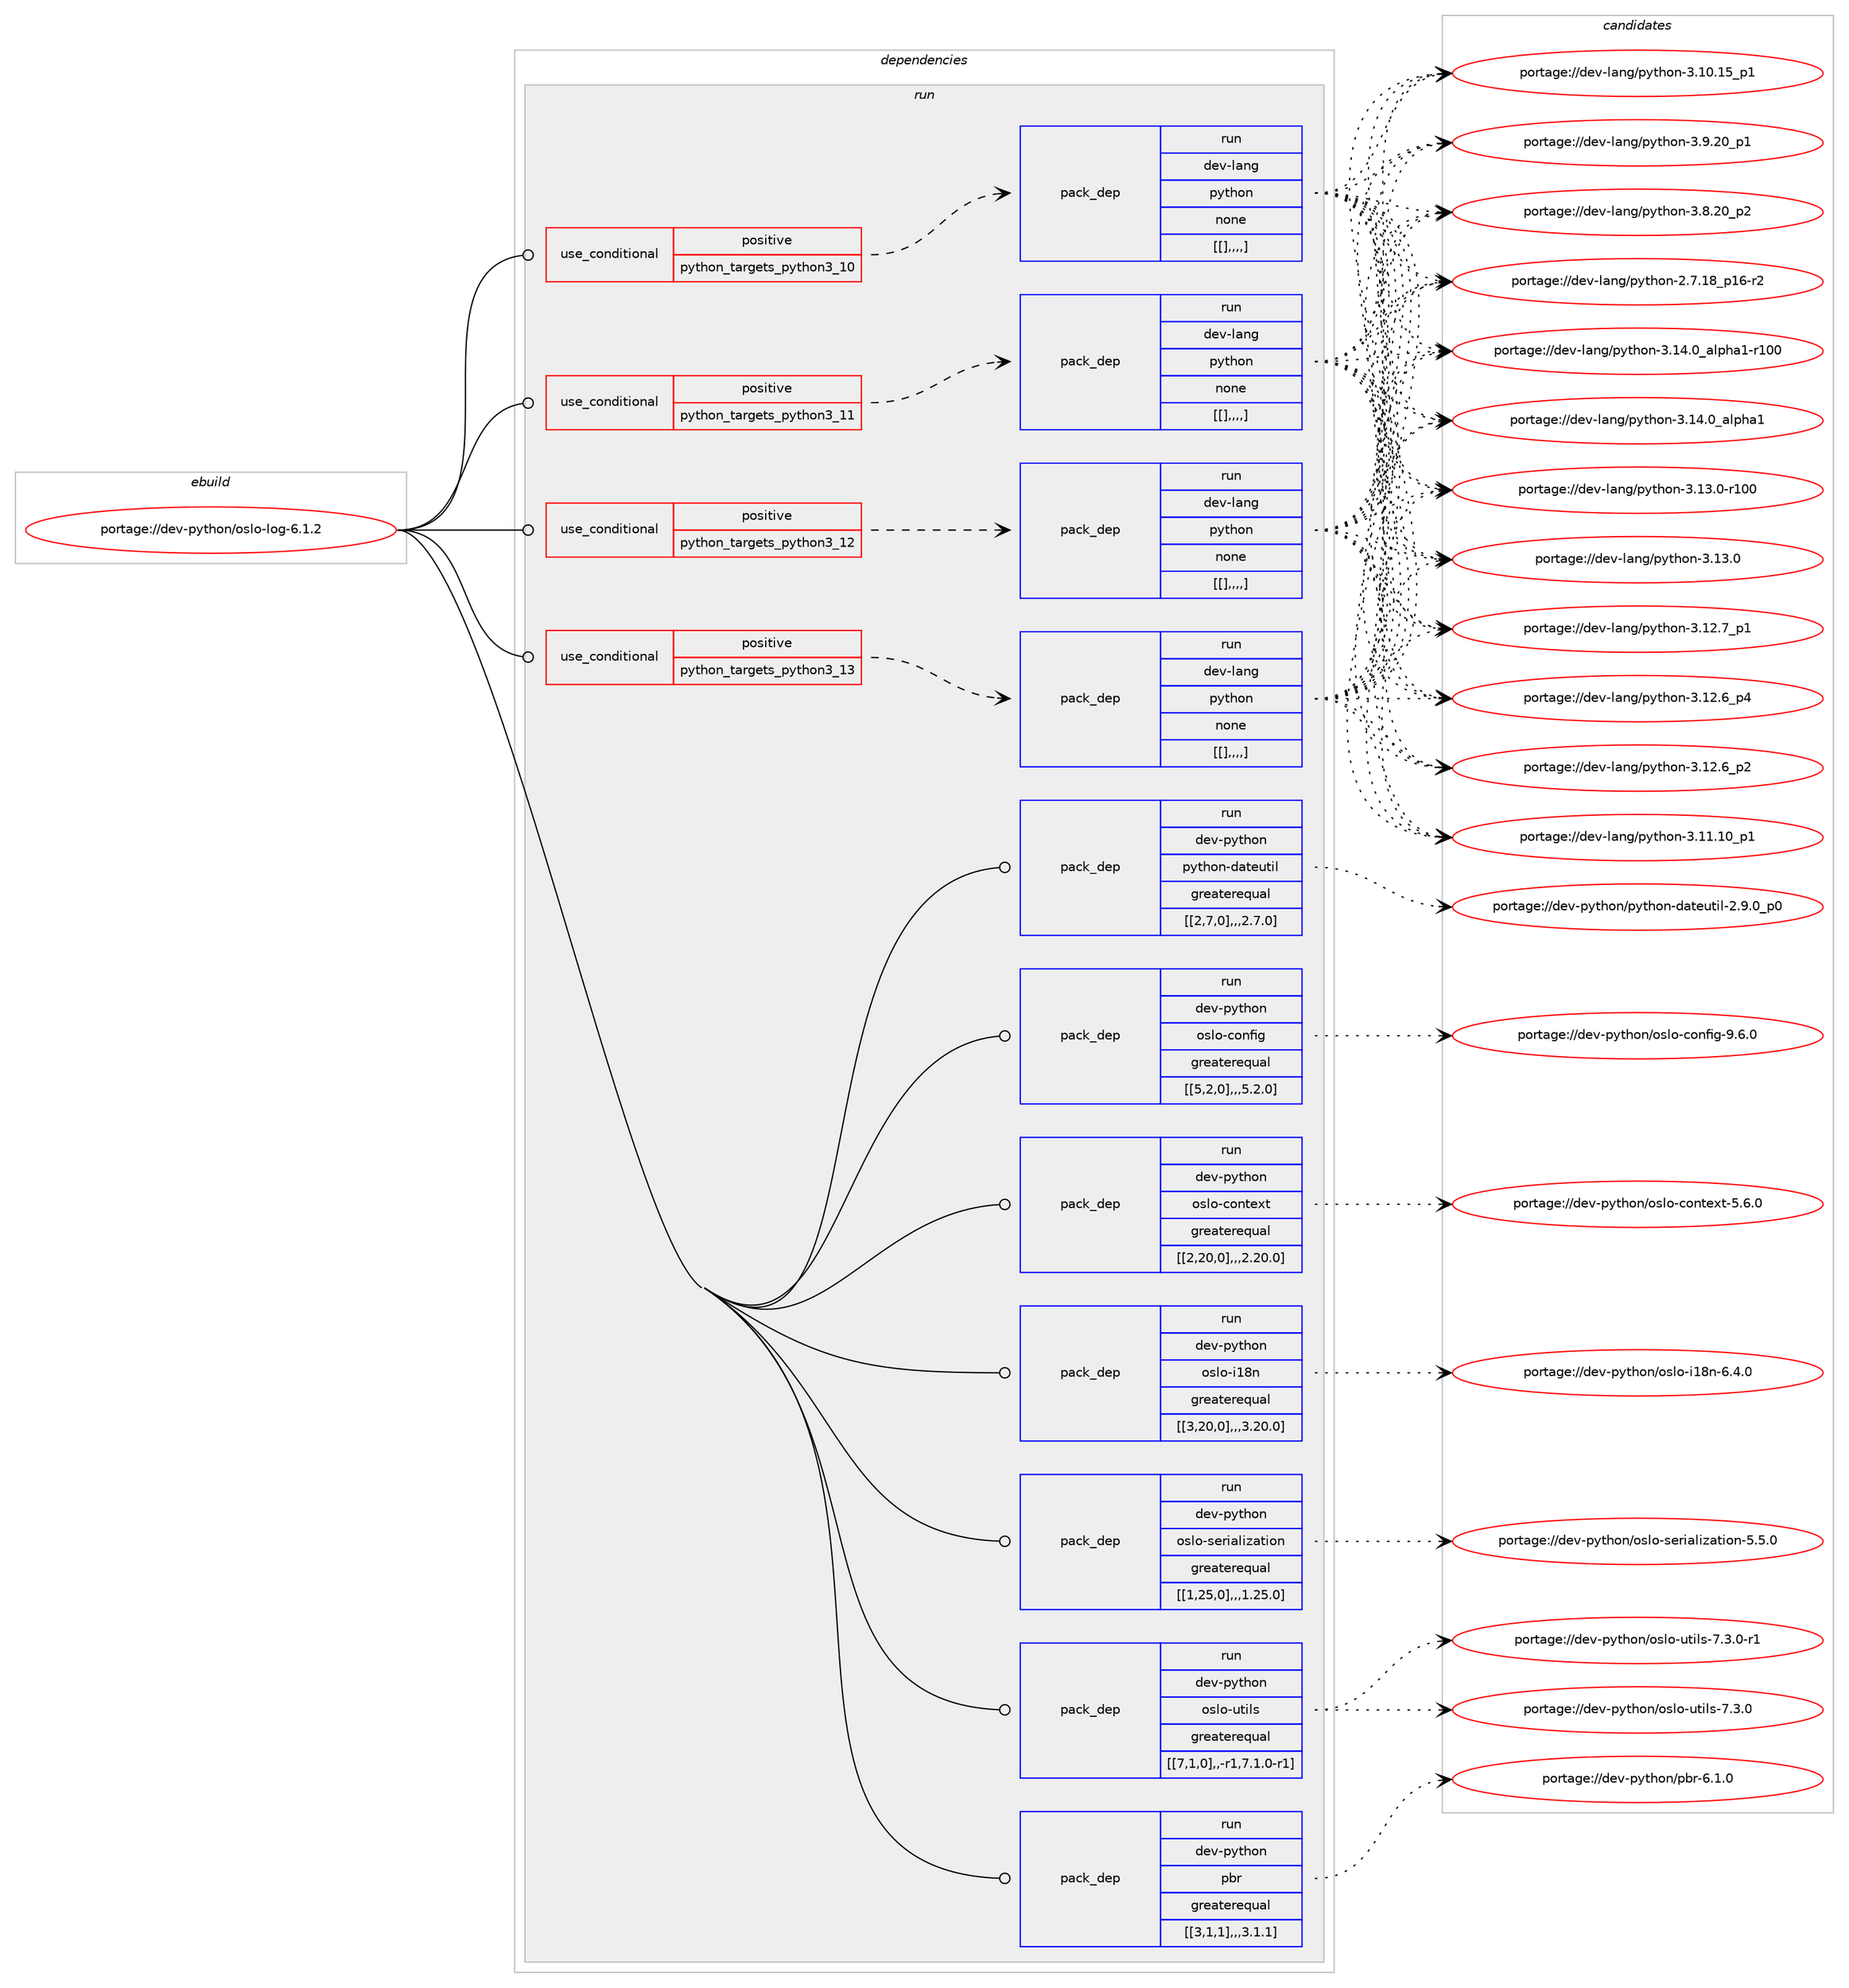digraph prolog {

# *************
# Graph options
# *************

newrank=true;
concentrate=true;
compound=true;
graph [rankdir=LR,fontname=Helvetica,fontsize=10,ranksep=1.5];#, ranksep=2.5, nodesep=0.2];
edge  [arrowhead=vee];
node  [fontname=Helvetica,fontsize=10];

# **********
# The ebuild
# **********

subgraph cluster_leftcol {
color=gray;
label=<<i>ebuild</i>>;
id [label="portage://dev-python/oslo-log-6.1.2", color=red, width=4, href="../dev-python/oslo-log-6.1.2.svg"];
}

# ****************
# The dependencies
# ****************

subgraph cluster_midcol {
color=gray;
label=<<i>dependencies</i>>;
subgraph cluster_compile {
fillcolor="#eeeeee";
style=filled;
label=<<i>compile</i>>;
}
subgraph cluster_compileandrun {
fillcolor="#eeeeee";
style=filled;
label=<<i>compile and run</i>>;
}
subgraph cluster_run {
fillcolor="#eeeeee";
style=filled;
label=<<i>run</i>>;
subgraph cond37967 {
dependency159316 [label=<<TABLE BORDER="0" CELLBORDER="1" CELLSPACING="0" CELLPADDING="4"><TR><TD ROWSPAN="3" CELLPADDING="10">use_conditional</TD></TR><TR><TD>positive</TD></TR><TR><TD>python_targets_python3_10</TD></TR></TABLE>>, shape=none, color=red];
subgraph pack120060 {
dependency159369 [label=<<TABLE BORDER="0" CELLBORDER="1" CELLSPACING="0" CELLPADDING="4" WIDTH="220"><TR><TD ROWSPAN="6" CELLPADDING="30">pack_dep</TD></TR><TR><TD WIDTH="110">run</TD></TR><TR><TD>dev-lang</TD></TR><TR><TD>python</TD></TR><TR><TD>none</TD></TR><TR><TD>[[],,,,]</TD></TR></TABLE>>, shape=none, color=blue];
}
dependency159316:e -> dependency159369:w [weight=20,style="dashed",arrowhead="vee"];
}
id:e -> dependency159316:w [weight=20,style="solid",arrowhead="odot"];
subgraph cond37989 {
dependency159371 [label=<<TABLE BORDER="0" CELLBORDER="1" CELLSPACING="0" CELLPADDING="4"><TR><TD ROWSPAN="3" CELLPADDING="10">use_conditional</TD></TR><TR><TD>positive</TD></TR><TR><TD>python_targets_python3_11</TD></TR></TABLE>>, shape=none, color=red];
subgraph pack120086 {
dependency159425 [label=<<TABLE BORDER="0" CELLBORDER="1" CELLSPACING="0" CELLPADDING="4" WIDTH="220"><TR><TD ROWSPAN="6" CELLPADDING="30">pack_dep</TD></TR><TR><TD WIDTH="110">run</TD></TR><TR><TD>dev-lang</TD></TR><TR><TD>python</TD></TR><TR><TD>none</TD></TR><TR><TD>[[],,,,]</TD></TR></TABLE>>, shape=none, color=blue];
}
dependency159371:e -> dependency159425:w [weight=20,style="dashed",arrowhead="vee"];
}
id:e -> dependency159371:w [weight=20,style="solid",arrowhead="odot"];
subgraph cond38018 {
dependency159433 [label=<<TABLE BORDER="0" CELLBORDER="1" CELLSPACING="0" CELLPADDING="4"><TR><TD ROWSPAN="3" CELLPADDING="10">use_conditional</TD></TR><TR><TD>positive</TD></TR><TR><TD>python_targets_python3_12</TD></TR></TABLE>>, shape=none, color=red];
subgraph pack120104 {
dependency159567 [label=<<TABLE BORDER="0" CELLBORDER="1" CELLSPACING="0" CELLPADDING="4" WIDTH="220"><TR><TD ROWSPAN="6" CELLPADDING="30">pack_dep</TD></TR><TR><TD WIDTH="110">run</TD></TR><TR><TD>dev-lang</TD></TR><TR><TD>python</TD></TR><TR><TD>none</TD></TR><TR><TD>[[],,,,]</TD></TR></TABLE>>, shape=none, color=blue];
}
dependency159433:e -> dependency159567:w [weight=20,style="dashed",arrowhead="vee"];
}
id:e -> dependency159433:w [weight=20,style="solid",arrowhead="odot"];
subgraph cond38077 {
dependency159591 [label=<<TABLE BORDER="0" CELLBORDER="1" CELLSPACING="0" CELLPADDING="4"><TR><TD ROWSPAN="3" CELLPADDING="10">use_conditional</TD></TR><TR><TD>positive</TD></TR><TR><TD>python_targets_python3_13</TD></TR></TABLE>>, shape=none, color=red];
subgraph pack120201 {
dependency159698 [label=<<TABLE BORDER="0" CELLBORDER="1" CELLSPACING="0" CELLPADDING="4" WIDTH="220"><TR><TD ROWSPAN="6" CELLPADDING="30">pack_dep</TD></TR><TR><TD WIDTH="110">run</TD></TR><TR><TD>dev-lang</TD></TR><TR><TD>python</TD></TR><TR><TD>none</TD></TR><TR><TD>[[],,,,]</TD></TR></TABLE>>, shape=none, color=blue];
}
dependency159591:e -> dependency159698:w [weight=20,style="dashed",arrowhead="vee"];
}
id:e -> dependency159591:w [weight=20,style="solid",arrowhead="odot"];
subgraph pack120296 {
dependency159772 [label=<<TABLE BORDER="0" CELLBORDER="1" CELLSPACING="0" CELLPADDING="4" WIDTH="220"><TR><TD ROWSPAN="6" CELLPADDING="30">pack_dep</TD></TR><TR><TD WIDTH="110">run</TD></TR><TR><TD>dev-python</TD></TR><TR><TD>oslo-config</TD></TR><TR><TD>greaterequal</TD></TR><TR><TD>[[5,2,0],,,5.2.0]</TD></TR></TABLE>>, shape=none, color=blue];
}
id:e -> dependency159772:w [weight=20,style="solid",arrowhead="odot"];
subgraph pack120318 {
dependency159801 [label=<<TABLE BORDER="0" CELLBORDER="1" CELLSPACING="0" CELLPADDING="4" WIDTH="220"><TR><TD ROWSPAN="6" CELLPADDING="30">pack_dep</TD></TR><TR><TD WIDTH="110">run</TD></TR><TR><TD>dev-python</TD></TR><TR><TD>oslo-context</TD></TR><TR><TD>greaterequal</TD></TR><TR><TD>[[2,20,0],,,2.20.0]</TD></TR></TABLE>>, shape=none, color=blue];
}
id:e -> dependency159801:w [weight=20,style="solid",arrowhead="odot"];
subgraph pack120345 {
dependency159820 [label=<<TABLE BORDER="0" CELLBORDER="1" CELLSPACING="0" CELLPADDING="4" WIDTH="220"><TR><TD ROWSPAN="6" CELLPADDING="30">pack_dep</TD></TR><TR><TD WIDTH="110">run</TD></TR><TR><TD>dev-python</TD></TR><TR><TD>oslo-i18n</TD></TR><TR><TD>greaterequal</TD></TR><TR><TD>[[3,20,0],,,3.20.0]</TD></TR></TABLE>>, shape=none, color=blue];
}
id:e -> dependency159820:w [weight=20,style="solid",arrowhead="odot"];
subgraph pack120348 {
dependency159839 [label=<<TABLE BORDER="0" CELLBORDER="1" CELLSPACING="0" CELLPADDING="4" WIDTH="220"><TR><TD ROWSPAN="6" CELLPADDING="30">pack_dep</TD></TR><TR><TD WIDTH="110">run</TD></TR><TR><TD>dev-python</TD></TR><TR><TD>oslo-serialization</TD></TR><TR><TD>greaterequal</TD></TR><TR><TD>[[1,25,0],,,1.25.0]</TD></TR></TABLE>>, shape=none, color=blue];
}
id:e -> dependency159839:w [weight=20,style="solid",arrowhead="odot"];
subgraph pack120374 {
dependency159890 [label=<<TABLE BORDER="0" CELLBORDER="1" CELLSPACING="0" CELLPADDING="4" WIDTH="220"><TR><TD ROWSPAN="6" CELLPADDING="30">pack_dep</TD></TR><TR><TD WIDTH="110">run</TD></TR><TR><TD>dev-python</TD></TR><TR><TD>oslo-utils</TD></TR><TR><TD>greaterequal</TD></TR><TR><TD>[[7,1,0],,-r1,7.1.0-r1]</TD></TR></TABLE>>, shape=none, color=blue];
}
id:e -> dependency159890:w [weight=20,style="solid",arrowhead="odot"];
subgraph pack120402 {
dependency159911 [label=<<TABLE BORDER="0" CELLBORDER="1" CELLSPACING="0" CELLPADDING="4" WIDTH="220"><TR><TD ROWSPAN="6" CELLPADDING="30">pack_dep</TD></TR><TR><TD WIDTH="110">run</TD></TR><TR><TD>dev-python</TD></TR><TR><TD>pbr</TD></TR><TR><TD>greaterequal</TD></TR><TR><TD>[[3,1,1],,,3.1.1]</TD></TR></TABLE>>, shape=none, color=blue];
}
id:e -> dependency159911:w [weight=20,style="solid",arrowhead="odot"];
subgraph pack120404 {
dependency159915 [label=<<TABLE BORDER="0" CELLBORDER="1" CELLSPACING="0" CELLPADDING="4" WIDTH="220"><TR><TD ROWSPAN="6" CELLPADDING="30">pack_dep</TD></TR><TR><TD WIDTH="110">run</TD></TR><TR><TD>dev-python</TD></TR><TR><TD>python-dateutil</TD></TR><TR><TD>greaterequal</TD></TR><TR><TD>[[2,7,0],,,2.7.0]</TD></TR></TABLE>>, shape=none, color=blue];
}
id:e -> dependency159915:w [weight=20,style="solid",arrowhead="odot"];
}
}

# **************
# The candidates
# **************

subgraph cluster_choices {
rank=same;
color=gray;
label=<<i>candidates</i>>;

subgraph choice120092 {
color=black;
nodesep=1;
choice100101118451089711010347112121116104111110455146495246489597108112104974945114494848 [label="portage://dev-lang/python-3.14.0_alpha1-r100", color=red, width=4,href="../dev-lang/python-3.14.0_alpha1-r100.svg"];
choice1001011184510897110103471121211161041111104551464952464895971081121049749 [label="portage://dev-lang/python-3.14.0_alpha1", color=red, width=4,href="../dev-lang/python-3.14.0_alpha1.svg"];
choice1001011184510897110103471121211161041111104551464951464845114494848 [label="portage://dev-lang/python-3.13.0-r100", color=red, width=4,href="../dev-lang/python-3.13.0-r100.svg"];
choice10010111845108971101034711212111610411111045514649514648 [label="portage://dev-lang/python-3.13.0", color=red, width=4,href="../dev-lang/python-3.13.0.svg"];
choice100101118451089711010347112121116104111110455146495046559511249 [label="portage://dev-lang/python-3.12.7_p1", color=red, width=4,href="../dev-lang/python-3.12.7_p1.svg"];
choice100101118451089711010347112121116104111110455146495046549511252 [label="portage://dev-lang/python-3.12.6_p4", color=red, width=4,href="../dev-lang/python-3.12.6_p4.svg"];
choice100101118451089711010347112121116104111110455146495046549511250 [label="portage://dev-lang/python-3.12.6_p2", color=red, width=4,href="../dev-lang/python-3.12.6_p2.svg"];
choice10010111845108971101034711212111610411111045514649494649489511249 [label="portage://dev-lang/python-3.11.10_p1", color=red, width=4,href="../dev-lang/python-3.11.10_p1.svg"];
choice10010111845108971101034711212111610411111045514649484649539511249 [label="portage://dev-lang/python-3.10.15_p1", color=red, width=4,href="../dev-lang/python-3.10.15_p1.svg"];
choice100101118451089711010347112121116104111110455146574650489511249 [label="portage://dev-lang/python-3.9.20_p1", color=red, width=4,href="../dev-lang/python-3.9.20_p1.svg"];
choice100101118451089711010347112121116104111110455146564650489511250 [label="portage://dev-lang/python-3.8.20_p2", color=red, width=4,href="../dev-lang/python-3.8.20_p2.svg"];
choice100101118451089711010347112121116104111110455046554649569511249544511450 [label="portage://dev-lang/python-2.7.18_p16-r2", color=red, width=4,href="../dev-lang/python-2.7.18_p16-r2.svg"];
dependency159369:e -> choice100101118451089711010347112121116104111110455146495246489597108112104974945114494848:w [style=dotted,weight="100"];
dependency159369:e -> choice1001011184510897110103471121211161041111104551464952464895971081121049749:w [style=dotted,weight="100"];
dependency159369:e -> choice1001011184510897110103471121211161041111104551464951464845114494848:w [style=dotted,weight="100"];
dependency159369:e -> choice10010111845108971101034711212111610411111045514649514648:w [style=dotted,weight="100"];
dependency159369:e -> choice100101118451089711010347112121116104111110455146495046559511249:w [style=dotted,weight="100"];
dependency159369:e -> choice100101118451089711010347112121116104111110455146495046549511252:w [style=dotted,weight="100"];
dependency159369:e -> choice100101118451089711010347112121116104111110455146495046549511250:w [style=dotted,weight="100"];
dependency159369:e -> choice10010111845108971101034711212111610411111045514649494649489511249:w [style=dotted,weight="100"];
dependency159369:e -> choice10010111845108971101034711212111610411111045514649484649539511249:w [style=dotted,weight="100"];
dependency159369:e -> choice100101118451089711010347112121116104111110455146574650489511249:w [style=dotted,weight="100"];
dependency159369:e -> choice100101118451089711010347112121116104111110455146564650489511250:w [style=dotted,weight="100"];
dependency159369:e -> choice100101118451089711010347112121116104111110455046554649569511249544511450:w [style=dotted,weight="100"];
}
subgraph choice120105 {
color=black;
nodesep=1;
choice100101118451089711010347112121116104111110455146495246489597108112104974945114494848 [label="portage://dev-lang/python-3.14.0_alpha1-r100", color=red, width=4,href="../dev-lang/python-3.14.0_alpha1-r100.svg"];
choice1001011184510897110103471121211161041111104551464952464895971081121049749 [label="portage://dev-lang/python-3.14.0_alpha1", color=red, width=4,href="../dev-lang/python-3.14.0_alpha1.svg"];
choice1001011184510897110103471121211161041111104551464951464845114494848 [label="portage://dev-lang/python-3.13.0-r100", color=red, width=4,href="../dev-lang/python-3.13.0-r100.svg"];
choice10010111845108971101034711212111610411111045514649514648 [label="portage://dev-lang/python-3.13.0", color=red, width=4,href="../dev-lang/python-3.13.0.svg"];
choice100101118451089711010347112121116104111110455146495046559511249 [label="portage://dev-lang/python-3.12.7_p1", color=red, width=4,href="../dev-lang/python-3.12.7_p1.svg"];
choice100101118451089711010347112121116104111110455146495046549511252 [label="portage://dev-lang/python-3.12.6_p4", color=red, width=4,href="../dev-lang/python-3.12.6_p4.svg"];
choice100101118451089711010347112121116104111110455146495046549511250 [label="portage://dev-lang/python-3.12.6_p2", color=red, width=4,href="../dev-lang/python-3.12.6_p2.svg"];
choice10010111845108971101034711212111610411111045514649494649489511249 [label="portage://dev-lang/python-3.11.10_p1", color=red, width=4,href="../dev-lang/python-3.11.10_p1.svg"];
choice10010111845108971101034711212111610411111045514649484649539511249 [label="portage://dev-lang/python-3.10.15_p1", color=red, width=4,href="../dev-lang/python-3.10.15_p1.svg"];
choice100101118451089711010347112121116104111110455146574650489511249 [label="portage://dev-lang/python-3.9.20_p1", color=red, width=4,href="../dev-lang/python-3.9.20_p1.svg"];
choice100101118451089711010347112121116104111110455146564650489511250 [label="portage://dev-lang/python-3.8.20_p2", color=red, width=4,href="../dev-lang/python-3.8.20_p2.svg"];
choice100101118451089711010347112121116104111110455046554649569511249544511450 [label="portage://dev-lang/python-2.7.18_p16-r2", color=red, width=4,href="../dev-lang/python-2.7.18_p16-r2.svg"];
dependency159425:e -> choice100101118451089711010347112121116104111110455146495246489597108112104974945114494848:w [style=dotted,weight="100"];
dependency159425:e -> choice1001011184510897110103471121211161041111104551464952464895971081121049749:w [style=dotted,weight="100"];
dependency159425:e -> choice1001011184510897110103471121211161041111104551464951464845114494848:w [style=dotted,weight="100"];
dependency159425:e -> choice10010111845108971101034711212111610411111045514649514648:w [style=dotted,weight="100"];
dependency159425:e -> choice100101118451089711010347112121116104111110455146495046559511249:w [style=dotted,weight="100"];
dependency159425:e -> choice100101118451089711010347112121116104111110455146495046549511252:w [style=dotted,weight="100"];
dependency159425:e -> choice100101118451089711010347112121116104111110455146495046549511250:w [style=dotted,weight="100"];
dependency159425:e -> choice10010111845108971101034711212111610411111045514649494649489511249:w [style=dotted,weight="100"];
dependency159425:e -> choice10010111845108971101034711212111610411111045514649484649539511249:w [style=dotted,weight="100"];
dependency159425:e -> choice100101118451089711010347112121116104111110455146574650489511249:w [style=dotted,weight="100"];
dependency159425:e -> choice100101118451089711010347112121116104111110455146564650489511250:w [style=dotted,weight="100"];
dependency159425:e -> choice100101118451089711010347112121116104111110455046554649569511249544511450:w [style=dotted,weight="100"];
}
subgraph choice120134 {
color=black;
nodesep=1;
choice100101118451089711010347112121116104111110455146495246489597108112104974945114494848 [label="portage://dev-lang/python-3.14.0_alpha1-r100", color=red, width=4,href="../dev-lang/python-3.14.0_alpha1-r100.svg"];
choice1001011184510897110103471121211161041111104551464952464895971081121049749 [label="portage://dev-lang/python-3.14.0_alpha1", color=red, width=4,href="../dev-lang/python-3.14.0_alpha1.svg"];
choice1001011184510897110103471121211161041111104551464951464845114494848 [label="portage://dev-lang/python-3.13.0-r100", color=red, width=4,href="../dev-lang/python-3.13.0-r100.svg"];
choice10010111845108971101034711212111610411111045514649514648 [label="portage://dev-lang/python-3.13.0", color=red, width=4,href="../dev-lang/python-3.13.0.svg"];
choice100101118451089711010347112121116104111110455146495046559511249 [label="portage://dev-lang/python-3.12.7_p1", color=red, width=4,href="../dev-lang/python-3.12.7_p1.svg"];
choice100101118451089711010347112121116104111110455146495046549511252 [label="portage://dev-lang/python-3.12.6_p4", color=red, width=4,href="../dev-lang/python-3.12.6_p4.svg"];
choice100101118451089711010347112121116104111110455146495046549511250 [label="portage://dev-lang/python-3.12.6_p2", color=red, width=4,href="../dev-lang/python-3.12.6_p2.svg"];
choice10010111845108971101034711212111610411111045514649494649489511249 [label="portage://dev-lang/python-3.11.10_p1", color=red, width=4,href="../dev-lang/python-3.11.10_p1.svg"];
choice10010111845108971101034711212111610411111045514649484649539511249 [label="portage://dev-lang/python-3.10.15_p1", color=red, width=4,href="../dev-lang/python-3.10.15_p1.svg"];
choice100101118451089711010347112121116104111110455146574650489511249 [label="portage://dev-lang/python-3.9.20_p1", color=red, width=4,href="../dev-lang/python-3.9.20_p1.svg"];
choice100101118451089711010347112121116104111110455146564650489511250 [label="portage://dev-lang/python-3.8.20_p2", color=red, width=4,href="../dev-lang/python-3.8.20_p2.svg"];
choice100101118451089711010347112121116104111110455046554649569511249544511450 [label="portage://dev-lang/python-2.7.18_p16-r2", color=red, width=4,href="../dev-lang/python-2.7.18_p16-r2.svg"];
dependency159567:e -> choice100101118451089711010347112121116104111110455146495246489597108112104974945114494848:w [style=dotted,weight="100"];
dependency159567:e -> choice1001011184510897110103471121211161041111104551464952464895971081121049749:w [style=dotted,weight="100"];
dependency159567:e -> choice1001011184510897110103471121211161041111104551464951464845114494848:w [style=dotted,weight="100"];
dependency159567:e -> choice10010111845108971101034711212111610411111045514649514648:w [style=dotted,weight="100"];
dependency159567:e -> choice100101118451089711010347112121116104111110455146495046559511249:w [style=dotted,weight="100"];
dependency159567:e -> choice100101118451089711010347112121116104111110455146495046549511252:w [style=dotted,weight="100"];
dependency159567:e -> choice100101118451089711010347112121116104111110455146495046549511250:w [style=dotted,weight="100"];
dependency159567:e -> choice10010111845108971101034711212111610411111045514649494649489511249:w [style=dotted,weight="100"];
dependency159567:e -> choice10010111845108971101034711212111610411111045514649484649539511249:w [style=dotted,weight="100"];
dependency159567:e -> choice100101118451089711010347112121116104111110455146574650489511249:w [style=dotted,weight="100"];
dependency159567:e -> choice100101118451089711010347112121116104111110455146564650489511250:w [style=dotted,weight="100"];
dependency159567:e -> choice100101118451089711010347112121116104111110455046554649569511249544511450:w [style=dotted,weight="100"];
}
subgraph choice120157 {
color=black;
nodesep=1;
choice100101118451089711010347112121116104111110455146495246489597108112104974945114494848 [label="portage://dev-lang/python-3.14.0_alpha1-r100", color=red, width=4,href="../dev-lang/python-3.14.0_alpha1-r100.svg"];
choice1001011184510897110103471121211161041111104551464952464895971081121049749 [label="portage://dev-lang/python-3.14.0_alpha1", color=red, width=4,href="../dev-lang/python-3.14.0_alpha1.svg"];
choice1001011184510897110103471121211161041111104551464951464845114494848 [label="portage://dev-lang/python-3.13.0-r100", color=red, width=4,href="../dev-lang/python-3.13.0-r100.svg"];
choice10010111845108971101034711212111610411111045514649514648 [label="portage://dev-lang/python-3.13.0", color=red, width=4,href="../dev-lang/python-3.13.0.svg"];
choice100101118451089711010347112121116104111110455146495046559511249 [label="portage://dev-lang/python-3.12.7_p1", color=red, width=4,href="../dev-lang/python-3.12.7_p1.svg"];
choice100101118451089711010347112121116104111110455146495046549511252 [label="portage://dev-lang/python-3.12.6_p4", color=red, width=4,href="../dev-lang/python-3.12.6_p4.svg"];
choice100101118451089711010347112121116104111110455146495046549511250 [label="portage://dev-lang/python-3.12.6_p2", color=red, width=4,href="../dev-lang/python-3.12.6_p2.svg"];
choice10010111845108971101034711212111610411111045514649494649489511249 [label="portage://dev-lang/python-3.11.10_p1", color=red, width=4,href="../dev-lang/python-3.11.10_p1.svg"];
choice10010111845108971101034711212111610411111045514649484649539511249 [label="portage://dev-lang/python-3.10.15_p1", color=red, width=4,href="../dev-lang/python-3.10.15_p1.svg"];
choice100101118451089711010347112121116104111110455146574650489511249 [label="portage://dev-lang/python-3.9.20_p1", color=red, width=4,href="../dev-lang/python-3.9.20_p1.svg"];
choice100101118451089711010347112121116104111110455146564650489511250 [label="portage://dev-lang/python-3.8.20_p2", color=red, width=4,href="../dev-lang/python-3.8.20_p2.svg"];
choice100101118451089711010347112121116104111110455046554649569511249544511450 [label="portage://dev-lang/python-2.7.18_p16-r2", color=red, width=4,href="../dev-lang/python-2.7.18_p16-r2.svg"];
dependency159698:e -> choice100101118451089711010347112121116104111110455146495246489597108112104974945114494848:w [style=dotted,weight="100"];
dependency159698:e -> choice1001011184510897110103471121211161041111104551464952464895971081121049749:w [style=dotted,weight="100"];
dependency159698:e -> choice1001011184510897110103471121211161041111104551464951464845114494848:w [style=dotted,weight="100"];
dependency159698:e -> choice10010111845108971101034711212111610411111045514649514648:w [style=dotted,weight="100"];
dependency159698:e -> choice100101118451089711010347112121116104111110455146495046559511249:w [style=dotted,weight="100"];
dependency159698:e -> choice100101118451089711010347112121116104111110455146495046549511252:w [style=dotted,weight="100"];
dependency159698:e -> choice100101118451089711010347112121116104111110455146495046549511250:w [style=dotted,weight="100"];
dependency159698:e -> choice10010111845108971101034711212111610411111045514649494649489511249:w [style=dotted,weight="100"];
dependency159698:e -> choice10010111845108971101034711212111610411111045514649484649539511249:w [style=dotted,weight="100"];
dependency159698:e -> choice100101118451089711010347112121116104111110455146574650489511249:w [style=dotted,weight="100"];
dependency159698:e -> choice100101118451089711010347112121116104111110455146564650489511250:w [style=dotted,weight="100"];
dependency159698:e -> choice100101118451089711010347112121116104111110455046554649569511249544511450:w [style=dotted,weight="100"];
}
subgraph choice120170 {
color=black;
nodesep=1;
choice10010111845112121116104111110471111151081114599111110102105103455746544648 [label="portage://dev-python/oslo-config-9.6.0", color=red, width=4,href="../dev-python/oslo-config-9.6.0.svg"];
dependency159772:e -> choice10010111845112121116104111110471111151081114599111110102105103455746544648:w [style=dotted,weight="100"];
}
subgraph choice120174 {
color=black;
nodesep=1;
choice10010111845112121116104111110471111151081114599111110116101120116455346544648 [label="portage://dev-python/oslo-context-5.6.0", color=red, width=4,href="../dev-python/oslo-context-5.6.0.svg"];
dependency159801:e -> choice10010111845112121116104111110471111151081114599111110116101120116455346544648:w [style=dotted,weight="100"];
}
subgraph choice120178 {
color=black;
nodesep=1;
choice1001011184511212111610411111047111115108111451054956110455446524648 [label="portage://dev-python/oslo-i18n-6.4.0", color=red, width=4,href="../dev-python/oslo-i18n-6.4.0.svg"];
dependency159820:e -> choice1001011184511212111610411111047111115108111451054956110455446524648:w [style=dotted,weight="100"];
}
subgraph choice120182 {
color=black;
nodesep=1;
choice1001011184511212111610411111047111115108111451151011141059710810512297116105111110455346534648 [label="portage://dev-python/oslo-serialization-5.5.0", color=red, width=4,href="../dev-python/oslo-serialization-5.5.0.svg"];
dependency159839:e -> choice1001011184511212111610411111047111115108111451151011141059710810512297116105111110455346534648:w [style=dotted,weight="100"];
}
subgraph choice120205 {
color=black;
nodesep=1;
choice1001011184511212111610411111047111115108111451171161051081154555465146484511449 [label="portage://dev-python/oslo-utils-7.3.0-r1", color=red, width=4,href="../dev-python/oslo-utils-7.3.0-r1.svg"];
choice100101118451121211161041111104711111510811145117116105108115455546514648 [label="portage://dev-python/oslo-utils-7.3.0", color=red, width=4,href="../dev-python/oslo-utils-7.3.0.svg"];
dependency159890:e -> choice1001011184511212111610411111047111115108111451171161051081154555465146484511449:w [style=dotted,weight="100"];
dependency159890:e -> choice100101118451121211161041111104711111510811145117116105108115455546514648:w [style=dotted,weight="100"];
}
subgraph choice120213 {
color=black;
nodesep=1;
choice100101118451121211161041111104711298114455446494648 [label="portage://dev-python/pbr-6.1.0", color=red, width=4,href="../dev-python/pbr-6.1.0.svg"];
dependency159911:e -> choice100101118451121211161041111104711298114455446494648:w [style=dotted,weight="100"];
}
subgraph choice120218 {
color=black;
nodesep=1;
choice100101118451121211161041111104711212111610411111045100971161011171161051084550465746489511248 [label="portage://dev-python/python-dateutil-2.9.0_p0", color=red, width=4,href="../dev-python/python-dateutil-2.9.0_p0.svg"];
dependency159915:e -> choice100101118451121211161041111104711212111610411111045100971161011171161051084550465746489511248:w [style=dotted,weight="100"];
}
}

}
